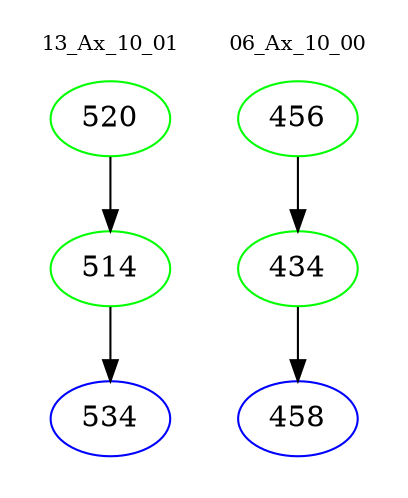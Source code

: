 digraph{
subgraph cluster_0 {
color = white
label = "13_Ax_10_01";
fontsize=10;
T0_520 [label="520", color="green"]
T0_520 -> T0_514 [color="black"]
T0_514 [label="514", color="green"]
T0_514 -> T0_534 [color="black"]
T0_534 [label="534", color="blue"]
}
subgraph cluster_1 {
color = white
label = "06_Ax_10_00";
fontsize=10;
T1_456 [label="456", color="green"]
T1_456 -> T1_434 [color="black"]
T1_434 [label="434", color="green"]
T1_434 -> T1_458 [color="black"]
T1_458 [label="458", color="blue"]
}
}
